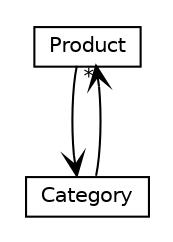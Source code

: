 #!/usr/local/bin/dot
#
# Class diagram 
# Generated by UMLGraph version 5.1 (http://www.umlgraph.org/)
#

digraph G {
	edge [fontname="Helvetica",fontsize=10,labelfontname="Helvetica",labelfontsize=10];
	node [fontname="Helvetica",fontsize=10,shape=plaintext];
	nodesep=0.25;
	ranksep=0.5;
	// gr.spinellis.product.Product
	c8 [label=<<table title="gr.spinellis.product.Product" border="0" cellborder="1" cellspacing="0" cellpadding="2" port="p" href="./Product.html"><tr><td><table border="0" cellspacing="0" cellpadding="1"><tr><td align="center" balign="center"> Product </td></tr></table></td></tr></table>>, fontname="Helvetica", fontcolor="black", fontsize=10.0];
	// gr.spinellis.product.Category
	c9 [label=<<table title="gr.spinellis.product.Category" border="0" cellborder="1" cellspacing="0" cellpadding="2" port="p" href="./Category.html"><tr><td><table border="0" cellspacing="0" cellpadding="1"><tr><td align="center" balign="center"> Category </td></tr></table></td></tr></table>>, fontname="Helvetica", fontcolor="black", fontsize=10.0];
	// gr.spinellis.product.Product NAVASSOC gr.spinellis.product.Category
	c8:p -> c9:p [taillabel="", label="", headlabel="", fontname="Helvetica", fontcolor="black", fontsize=10.0, color="black", arrowhead=open];
	// gr.spinellis.product.Category NAVASSOC gr.spinellis.product.Product
	c9:p -> c8:p [taillabel="", label="", headlabel="*", fontname="Helvetica", fontcolor="black", fontsize=10.0, color="black", arrowhead=open];
}

